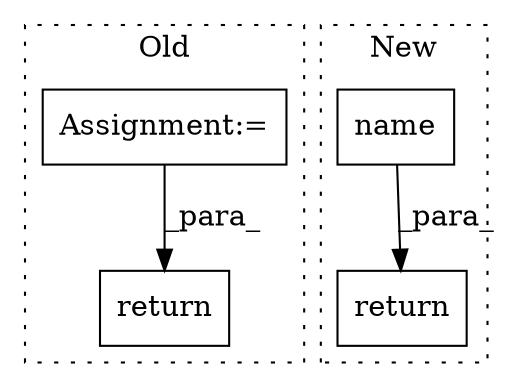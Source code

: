 digraph G {
subgraph cluster0 {
1 [label="return" a="41" s="3694" l="7" shape="box"];
4 [label="Assignment:=" a="7" s="3652" l="1" shape="box"];
label = "Old";
style="dotted";
}
subgraph cluster1 {
2 [label="name" a="32" s="3445" l="6" shape="box"];
3 [label="return" a="41" s="3398" l="7" shape="box"];
label = "New";
style="dotted";
}
2 -> 3 [label="_para_"];
4 -> 1 [label="_para_"];
}